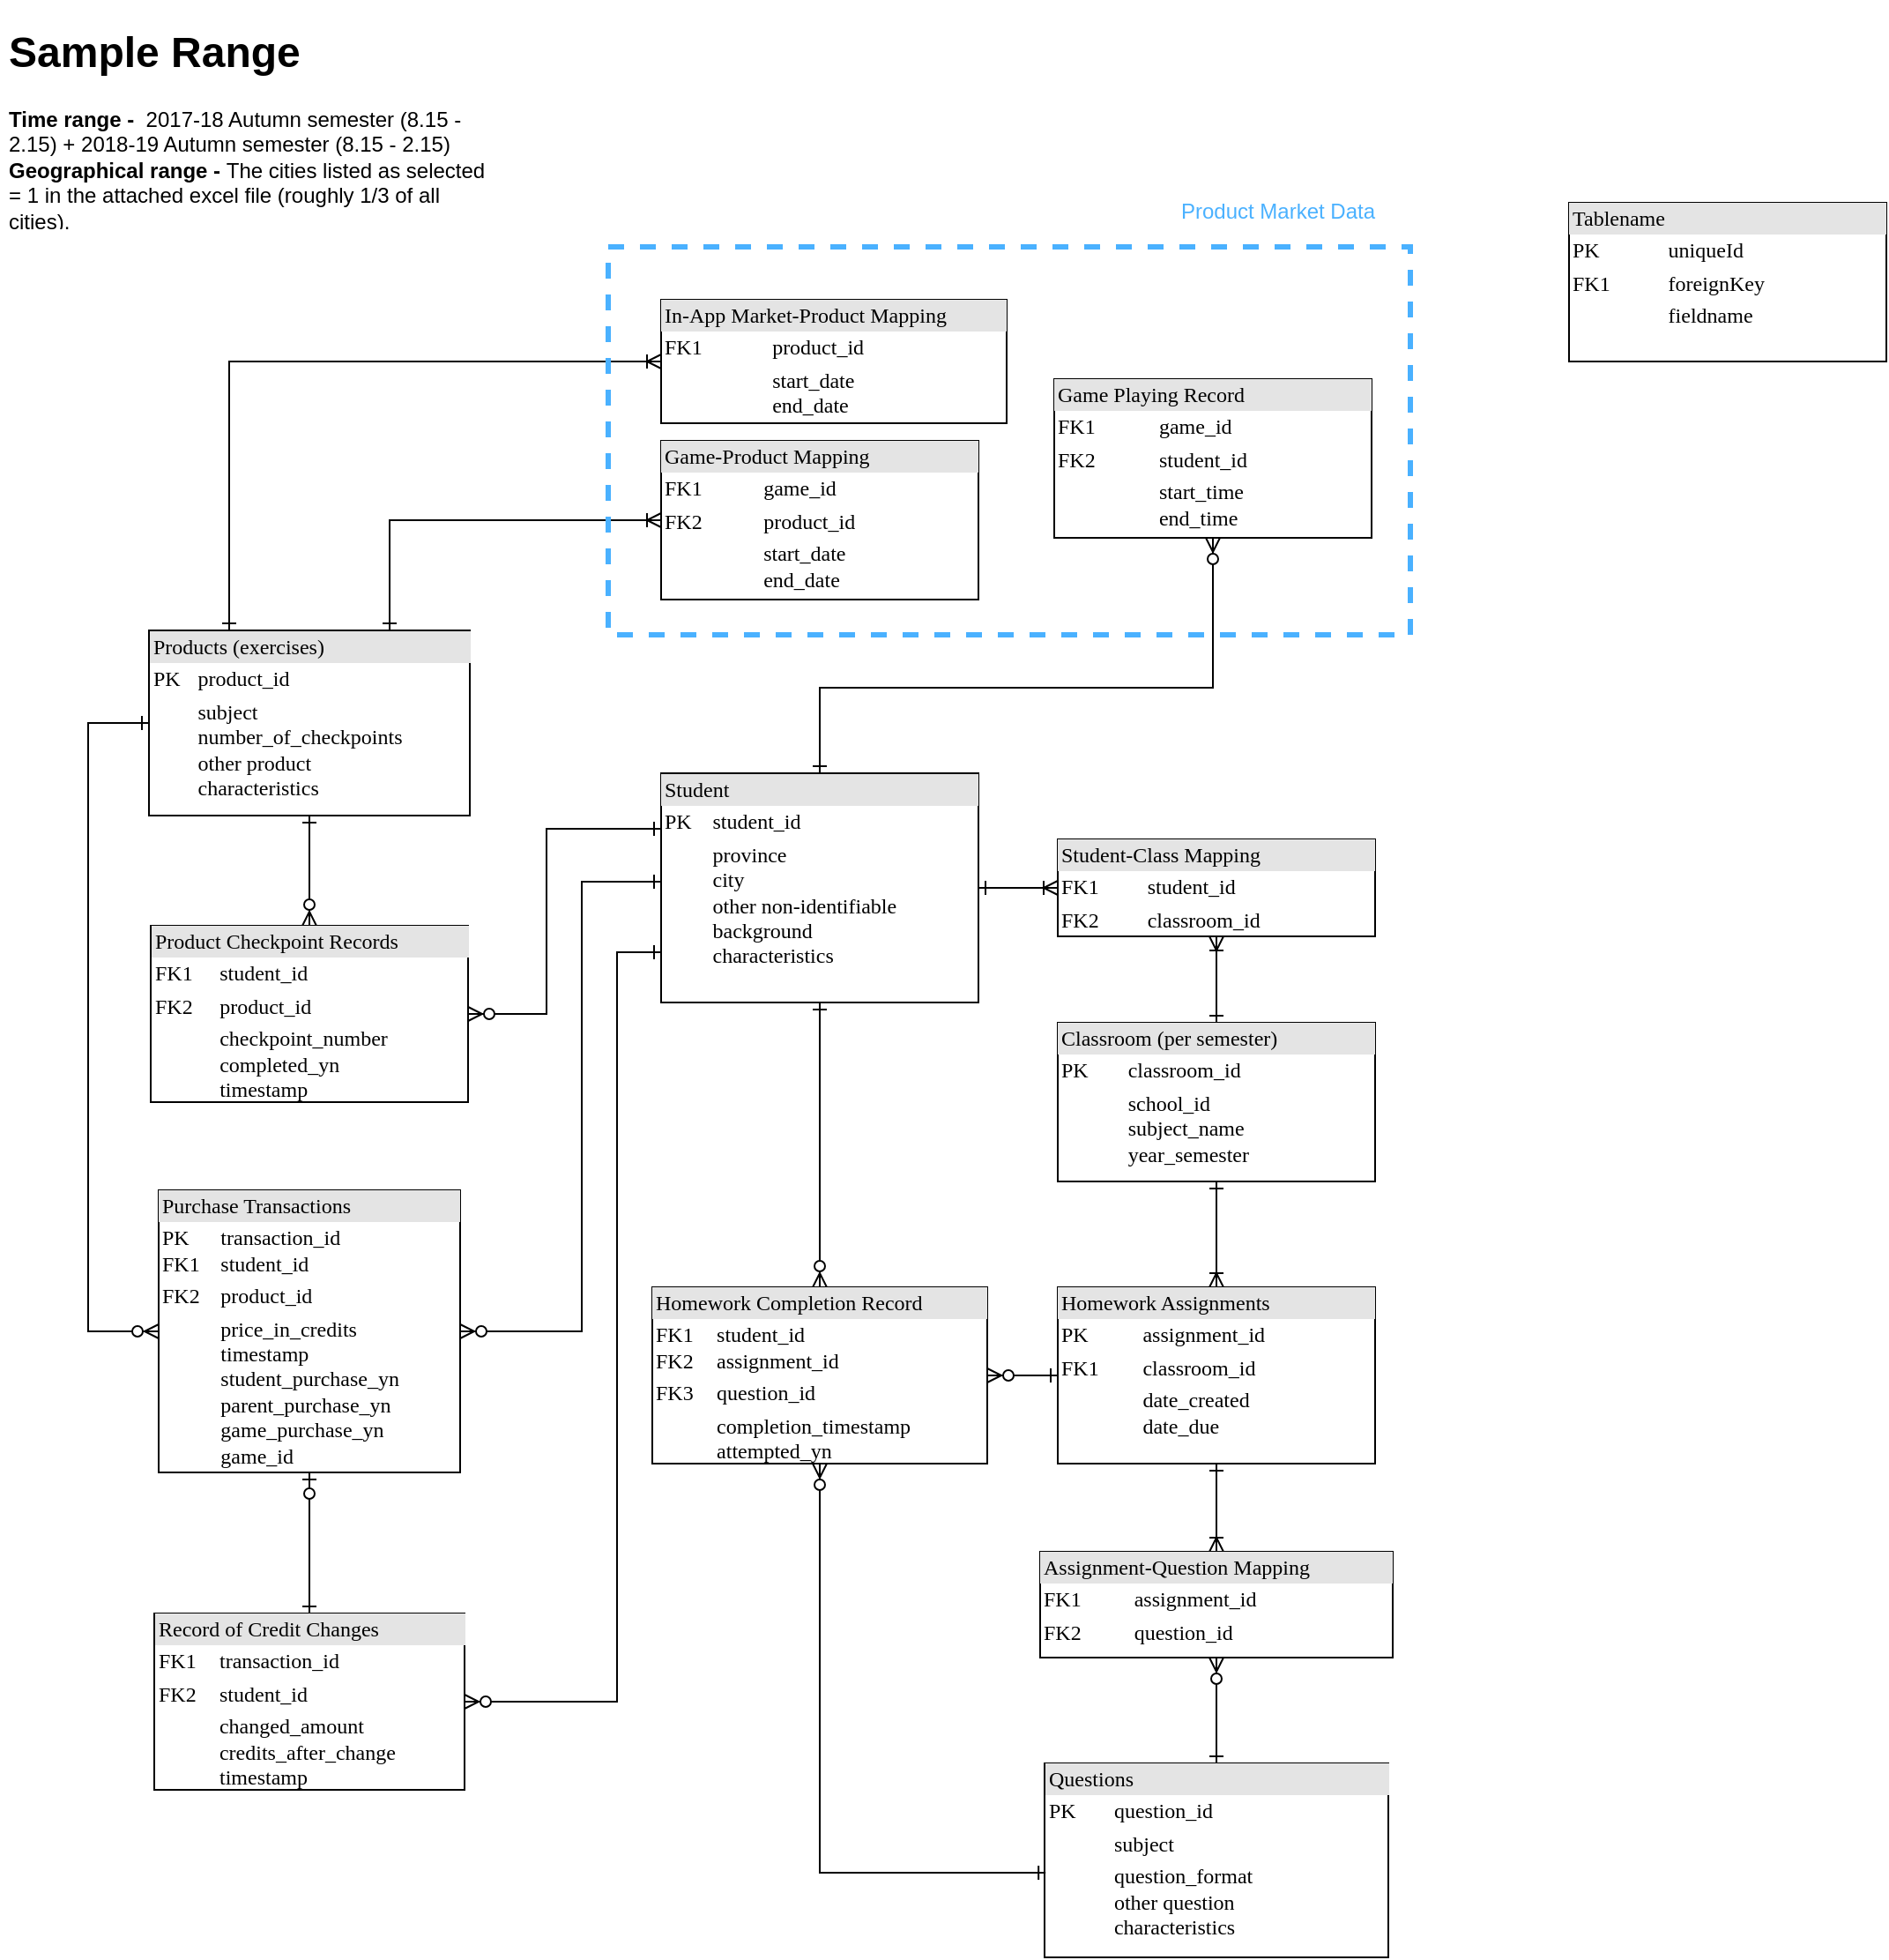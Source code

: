 <mxfile version="10.3.6" type="github"><diagram id="L-7_TeaR0YVO8-77fk-K" name="Page-1"><mxGraphModel dx="558" dy="1667" grid="1" gridSize="10" guides="1" tooltips="1" connect="1" arrows="1" fold="1" page="1" pageScale="1" pageWidth="827" pageHeight="1169" math="0" shadow="0"><root><mxCell id="0"/><mxCell id="1" parent="0"/><mxCell id="oMZmumesdzEXHa7TI7hS-1" style="edgeStyle=orthogonalEdgeStyle;rounded=0;orthogonalLoop=1;jettySize=auto;html=1;exitX=1;exitY=0.5;exitDx=0;exitDy=0;entryX=0;entryY=0.5;entryDx=0;entryDy=0;endArrow=ERoneToMany;endFill=0;startArrow=ERone;startFill=0;" parent="1" source="oMZmumesdzEXHa7TI7hS-3" target="oMZmumesdzEXHa7TI7hS-9" edge="1"><mxGeometry relative="1" as="geometry"/></mxCell><mxCell id="oMZmumesdzEXHa7TI7hS-2" style="edgeStyle=orthogonalEdgeStyle;rounded=0;orthogonalLoop=1;jettySize=auto;html=1;entryX=0.5;entryY=0;entryDx=0;entryDy=0;startArrow=ERone;startFill=0;endArrow=ERzeroToMany;endFill=1;" parent="1" source="oMZmumesdzEXHa7TI7hS-3" target="oMZmumesdzEXHa7TI7hS-16" edge="1"><mxGeometry relative="1" as="geometry"/></mxCell><mxCell id="o9hUADphmRtZOgqHBk-U-13" style="edgeStyle=orthogonalEdgeStyle;rounded=0;orthogonalLoop=1;jettySize=auto;html=1;entryX=1;entryY=0.5;entryDx=0;entryDy=0;startArrow=ERone;startFill=0;endArrow=ERzeroToMany;endFill=1;" edge="1" parent="1" source="oMZmumesdzEXHa7TI7hS-3" target="o9hUADphmRtZOgqHBk-U-2"><mxGeometry relative="1" as="geometry"><Array as="points"><mxPoint x="370" y="545"/><mxPoint x="370" y="970"/></Array></mxGeometry></mxCell><mxCell id="o9hUADphmRtZOgqHBk-U-18" style="edgeStyle=orthogonalEdgeStyle;rounded=0;orthogonalLoop=1;jettySize=auto;html=1;entryX=1;entryY=0.5;entryDx=0;entryDy=0;startArrow=ERone;startFill=0;endArrow=ERzeroToMany;endFill=1;" edge="1" parent="1" source="oMZmumesdzEXHa7TI7hS-3" target="o9hUADphmRtZOgqHBk-U-3"><mxGeometry relative="1" as="geometry"><Array as="points"><mxPoint x="350" y="505"/><mxPoint x="350" y="760"/></Array></mxGeometry></mxCell><mxCell id="o9hUADphmRtZOgqHBk-U-19" style="edgeStyle=orthogonalEdgeStyle;rounded=0;orthogonalLoop=1;jettySize=auto;html=1;entryX=1;entryY=0.5;entryDx=0;entryDy=0;startArrow=ERone;startFill=0;endArrow=ERzeroToMany;endFill=1;" edge="1" parent="1" source="oMZmumesdzEXHa7TI7hS-3" target="o9hUADphmRtZOgqHBk-U-5"><mxGeometry relative="1" as="geometry"><Array as="points"><mxPoint x="330" y="475"/><mxPoint x="330" y="580"/></Array></mxGeometry></mxCell><mxCell id="o9hUADphmRtZOgqHBk-U-26" style="edgeStyle=orthogonalEdgeStyle;rounded=0;orthogonalLoop=1;jettySize=auto;html=1;entryX=0.5;entryY=1;entryDx=0;entryDy=0;startArrow=ERone;startFill=0;endArrow=ERzeroToMany;endFill=1;" edge="1" parent="1" source="oMZmumesdzEXHa7TI7hS-3" target="o9hUADphmRtZOgqHBk-U-7"><mxGeometry relative="1" as="geometry"><Array as="points"><mxPoint x="485" y="395"/><mxPoint x="708" y="395"/></Array></mxGeometry></mxCell><mxCell id="oMZmumesdzEXHa7TI7hS-3" value="&lt;div style=&quot;box-sizing: border-box ; width: 100% ; background: #e4e4e4 ; padding: 2px&quot;&gt;Student&lt;/div&gt;&lt;table style=&quot;width: 100% ; font-size: 1em&quot; cellpadding=&quot;2&quot; cellspacing=&quot;0&quot;&gt;&lt;tbody&gt;&lt;tr&gt;&lt;td&gt;PK&lt;/td&gt;&lt;td&gt;student_id&lt;/td&gt;&lt;/tr&gt;&lt;tr&gt;&lt;td&gt;&lt;br&gt;&lt;br&gt;&lt;br&gt;&lt;br&gt;&lt;/td&gt;&lt;td&gt;province&lt;br&gt;city&lt;br&gt;other non-identifiable&lt;br&gt;background &lt;br&gt;characteristics&lt;br&gt;&lt;/td&gt;&lt;/tr&gt;&lt;/tbody&gt;&lt;/table&gt;" style="verticalAlign=top;align=left;overflow=fill;html=1;rounded=0;shadow=0;comic=0;labelBackgroundColor=none;strokeColor=#000000;strokeWidth=1;fillColor=#ffffff;fontFamily=Verdana;fontSize=12;fontColor=#000000;" parent="1" vertex="1"><mxGeometry x="395" y="443.5" width="180" height="130" as="geometry"/></mxCell><mxCell id="oMZmumesdzEXHa7TI7hS-4" value="&lt;div style=&quot;box-sizing:border-box;width:100%;background:#e4e4e4;padding:2px;&quot;&gt;Tablename&lt;/div&gt;&lt;table style=&quot;width:100%;font-size:1em;&quot; cellpadding=&quot;2&quot; cellspacing=&quot;0&quot;&gt;&lt;tr&gt;&lt;td&gt;PK&lt;/td&gt;&lt;td&gt;uniqueId&lt;/td&gt;&lt;/tr&gt;&lt;tr&gt;&lt;td&gt;FK1&lt;/td&gt;&lt;td&gt;foreignKey&lt;/td&gt;&lt;/tr&gt;&lt;tr&gt;&lt;td&gt;&lt;/td&gt;&lt;td&gt;fieldname&lt;/td&gt;&lt;/tr&gt;&lt;/table&gt;" style="verticalAlign=top;align=left;overflow=fill;html=1;rounded=0;shadow=0;comic=0;labelBackgroundColor=none;strokeColor=#000000;strokeWidth=1;fillColor=#ffffff;fontFamily=Verdana;fontSize=12;fontColor=#000000;" parent="1" vertex="1"><mxGeometry x="910" y="120" width="180" height="90" as="geometry"/></mxCell><mxCell id="oMZmumesdzEXHa7TI7hS-5" value="&lt;h1&gt;Sample Range&lt;/h1&gt;&lt;b&gt;Time range -&amp;nbsp;&lt;/b&gt;&lt;span&gt;&amp;nbsp;2017-18 Autumn semester (8.15 - 2.15)&amp;nbsp;+ 2018-19 Autumn semester (8.15 - 2.15)&lt;br&gt;&lt;/span&gt;&lt;b&gt;Geographical range -&lt;/b&gt;&lt;span&gt;&amp;nbsp;The cities listed as selected = 1 in the attached excel file (roughly 1/3 of all cities).&lt;/span&gt;&lt;br&gt;" style="text;html=1;strokeColor=none;fillColor=none;spacing=5;spacingTop=-20;whiteSpace=wrap;overflow=hidden;rounded=0;" parent="1" vertex="1"><mxGeometry x="20" y="15" width="280" height="120" as="geometry"/></mxCell><mxCell id="oMZmumesdzEXHa7TI7hS-6" style="edgeStyle=orthogonalEdgeStyle;rounded=0;orthogonalLoop=1;jettySize=auto;html=1;exitX=0.5;exitY=0;exitDx=0;exitDy=0;startArrow=ERone;startFill=0;endArrow=ERoneToMany;endFill=0;" parent="1" source="oMZmumesdzEXHa7TI7hS-8" target="oMZmumesdzEXHa7TI7hS-9" edge="1"><mxGeometry relative="1" as="geometry"/></mxCell><mxCell id="oMZmumesdzEXHa7TI7hS-7" style="edgeStyle=orthogonalEdgeStyle;rounded=0;orthogonalLoop=1;jettySize=auto;html=1;exitX=0.5;exitY=1;exitDx=0;exitDy=0;entryX=0.5;entryY=0;entryDx=0;entryDy=0;startArrow=ERone;startFill=0;endArrow=ERoneToMany;endFill=0;" parent="1" source="oMZmumesdzEXHa7TI7hS-8" target="oMZmumesdzEXHa7TI7hS-11" edge="1"><mxGeometry relative="1" as="geometry"/></mxCell><mxCell id="oMZmumesdzEXHa7TI7hS-8" value="&lt;div style=&quot;box-sizing: border-box ; width: 100% ; background: #e4e4e4 ; padding: 2px&quot;&gt;Classroom (per semester)&lt;/div&gt;&lt;table style=&quot;width: 100% ; font-size: 1em&quot; cellpadding=&quot;2&quot; cellspacing=&quot;0&quot;&gt;&lt;tbody&gt;&lt;tr&gt;&lt;td&gt;PK&lt;/td&gt;&lt;td&gt;classroom_id&lt;/td&gt;&lt;/tr&gt;&lt;tr&gt;&lt;td&gt;&lt;/td&gt;&lt;td&gt;school_id&lt;br&gt;subject_name&lt;br&gt;year_semester&lt;br&gt;&lt;/td&gt;&lt;/tr&gt;&lt;/tbody&gt;&lt;/table&gt;" style="verticalAlign=top;align=left;overflow=fill;html=1;rounded=0;shadow=0;comic=0;labelBackgroundColor=none;strokeColor=#000000;strokeWidth=1;fillColor=#ffffff;fontFamily=Verdana;fontSize=12;fontColor=#000000;" parent="1" vertex="1"><mxGeometry x="620" y="585" width="180" height="90" as="geometry"/></mxCell><mxCell id="oMZmumesdzEXHa7TI7hS-9" value="&lt;div style=&quot;box-sizing: border-box ; width: 100% ; background: #e4e4e4 ; padding: 2px&quot;&gt;Student-Class Mapping&lt;/div&gt;&lt;table style=&quot;width: 100% ; font-size: 1em&quot; cellpadding=&quot;2&quot; cellspacing=&quot;0&quot;&gt;&lt;tbody&gt;&lt;tr&gt;&lt;td&gt;FK1&lt;/td&gt;&lt;td&gt;student_id&lt;/td&gt;&lt;/tr&gt;&lt;tr&gt;&lt;td&gt;FK2&lt;/td&gt;&lt;td&gt;classroom_id&lt;/td&gt;&lt;/tr&gt;&lt;/tbody&gt;&lt;/table&gt;" style="verticalAlign=top;align=left;overflow=fill;html=1;rounded=0;shadow=0;comic=0;labelBackgroundColor=none;strokeColor=#000000;strokeWidth=1;fillColor=#ffffff;fontFamily=Verdana;fontSize=12;fontColor=#000000;" parent="1" vertex="1"><mxGeometry x="620" y="481" width="180" height="55" as="geometry"/></mxCell><mxCell id="oMZmumesdzEXHa7TI7hS-10" style="edgeStyle=orthogonalEdgeStyle;rounded=0;orthogonalLoop=1;jettySize=auto;html=1;exitX=0.5;exitY=1;exitDx=0;exitDy=0;entryX=0.5;entryY=0;entryDx=0;entryDy=0;startArrow=ERone;startFill=0;endArrow=ERoneToMany;endFill=0;" parent="1" source="oMZmumesdzEXHa7TI7hS-11" target="oMZmumesdzEXHa7TI7hS-14" edge="1"><mxGeometry relative="1" as="geometry"/></mxCell><mxCell id="oMZmumesdzEXHa7TI7hS-11" value="&lt;div style=&quot;box-sizing: border-box ; width: 100% ; background: #e4e4e4 ; padding: 2px&quot;&gt;Homework Assignments&lt;/div&gt;&lt;table style=&quot;width: 100% ; font-size: 1em&quot; cellpadding=&quot;2&quot; cellspacing=&quot;0&quot;&gt;&lt;tbody&gt;&lt;tr&gt;&lt;td&gt;PK&lt;/td&gt;&lt;td&gt;assignment_id&lt;/td&gt;&lt;/tr&gt;&lt;tr&gt;&lt;td&gt;FK1&lt;/td&gt;&lt;td&gt;classroom_id&lt;/td&gt;&lt;/tr&gt;&lt;tr&gt;&lt;td&gt;&lt;/td&gt;&lt;td&gt;date_created&lt;br&gt;date_due&lt;br&gt;&lt;/td&gt;&lt;/tr&gt;&lt;/tbody&gt;&lt;/table&gt;" style="verticalAlign=top;align=left;overflow=fill;html=1;rounded=0;shadow=0;comic=0;labelBackgroundColor=none;strokeColor=#000000;strokeWidth=1;fillColor=#ffffff;fontFamily=Verdana;fontSize=12;fontColor=#000000;" parent="1" vertex="1"><mxGeometry x="620" y="735" width="180" height="100" as="geometry"/></mxCell><mxCell id="oMZmumesdzEXHa7TI7hS-12" value="&lt;div style=&quot;box-sizing: border-box ; width: 100% ; background: #e4e4e4 ; padding: 2px&quot;&gt;Questions&lt;/div&gt;&lt;table style=&quot;width: 100% ; font-size: 1em&quot; cellpadding=&quot;2&quot; cellspacing=&quot;0&quot;&gt;&lt;tbody&gt;&lt;tr&gt;&lt;td&gt;PK&lt;/td&gt;&lt;td&gt;question_id&lt;/td&gt;&lt;/tr&gt;&lt;tr&gt;&lt;td&gt;&lt;br&gt;&lt;/td&gt;&lt;td&gt;subject&lt;/td&gt;&lt;/tr&gt;&lt;tr&gt;&lt;td&gt;&lt;/td&gt;&lt;td&gt;question_format&lt;br&gt;other question&lt;br&gt;characteristics&lt;/td&gt;&lt;/tr&gt;&lt;/tbody&gt;&lt;/table&gt;" style="verticalAlign=top;align=left;overflow=fill;html=1;rounded=0;shadow=0;comic=0;labelBackgroundColor=none;strokeColor=#000000;strokeWidth=1;fillColor=#ffffff;fontFamily=Verdana;fontSize=12;fontColor=#000000;" parent="1" vertex="1"><mxGeometry x="612.5" y="1005" width="195" height="110" as="geometry"/></mxCell><mxCell id="oMZmumesdzEXHa7TI7hS-13" style="edgeStyle=orthogonalEdgeStyle;rounded=0;orthogonalLoop=1;jettySize=auto;html=1;startArrow=ERzeroToMany;startFill=1;endArrow=ERone;endFill=0;" parent="1" source="oMZmumesdzEXHa7TI7hS-14" target="oMZmumesdzEXHa7TI7hS-12" edge="1"><mxGeometry relative="1" as="geometry"/></mxCell><mxCell id="oMZmumesdzEXHa7TI7hS-14" value="&lt;div style=&quot;box-sizing: border-box ; width: 100% ; background: #e4e4e4 ; padding: 2px&quot;&gt;Assignment-Question Mapping&lt;/div&gt;&lt;table style=&quot;width: 100% ; font-size: 1em&quot; cellpadding=&quot;2&quot; cellspacing=&quot;0&quot;&gt;&lt;tbody&gt;&lt;tr&gt;&lt;td&gt;FK1&lt;/td&gt;&lt;td&gt;assignment_id&lt;br&gt;&lt;/td&gt;&lt;/tr&gt;&lt;tr&gt;&lt;td&gt;FK2&lt;/td&gt;&lt;td&gt;question_id&lt;/td&gt;&lt;/tr&gt;&lt;/tbody&gt;&lt;/table&gt;" style="verticalAlign=top;align=left;overflow=fill;html=1;rounded=0;shadow=0;comic=0;labelBackgroundColor=none;strokeColor=#000000;strokeWidth=1;fillColor=#ffffff;fontFamily=Verdana;fontSize=12;fontColor=#000000;" parent="1" vertex="1"><mxGeometry x="610" y="885" width="200" height="60" as="geometry"/></mxCell><mxCell id="oMZmumesdzEXHa7TI7hS-15" style="edgeStyle=orthogonalEdgeStyle;rounded=0;orthogonalLoop=1;jettySize=auto;html=1;exitX=0.5;exitY=1;exitDx=0;exitDy=0;entryX=0.003;entryY=0.564;entryDx=0;entryDy=0;entryPerimeter=0;startArrow=ERzeroToMany;startFill=1;endArrow=ERone;endFill=0;" parent="1" source="oMZmumesdzEXHa7TI7hS-16" target="oMZmumesdzEXHa7TI7hS-12" edge="1"><mxGeometry relative="1" as="geometry"/></mxCell><mxCell id="o9hUADphmRtZOgqHBk-U-1" style="edgeStyle=orthogonalEdgeStyle;rounded=0;orthogonalLoop=1;jettySize=auto;html=1;exitX=1;exitY=0.5;exitDx=0;exitDy=0;startArrow=ERzeroToMany;startFill=1;endArrow=ERone;endFill=0;" edge="1" parent="1" source="oMZmumesdzEXHa7TI7hS-16" target="oMZmumesdzEXHa7TI7hS-11"><mxGeometry relative="1" as="geometry"/></mxCell><mxCell id="oMZmumesdzEXHa7TI7hS-16" value="&lt;div style=&quot;box-sizing: border-box ; width: 100% ; background: #e4e4e4 ; padding: 2px&quot;&gt;Homework Completion Record&lt;/div&gt;&lt;table style=&quot;width: 100% ; font-size: 1em&quot; cellpadding=&quot;2&quot; cellspacing=&quot;0&quot;&gt;&lt;tbody&gt;&lt;tr&gt;&lt;td&gt;FK1&lt;br&gt;FK2&lt;/td&gt;&lt;td&gt;student_id&lt;br&gt;assignment_id&lt;/td&gt;&lt;/tr&gt;&lt;tr&gt;&lt;td&gt;FK3&lt;/td&gt;&lt;td&gt;question_id&lt;/td&gt;&lt;/tr&gt;&lt;tr&gt;&lt;td&gt;&lt;/td&gt;&lt;td&gt;completion_timestamp&lt;br&gt;attempted_yn&lt;br&gt;correct_yn&lt;br&gt;&lt;br&gt;&lt;/td&gt;&lt;/tr&gt;&lt;/tbody&gt;&lt;/table&gt;" style="verticalAlign=top;align=left;overflow=fill;html=1;rounded=0;shadow=0;comic=0;labelBackgroundColor=none;strokeColor=#000000;strokeWidth=1;fillColor=#ffffff;fontFamily=Verdana;fontSize=12;fontColor=#000000;" parent="1" vertex="1"><mxGeometry x="390" y="735" width="190" height="100" as="geometry"/></mxCell><mxCell id="o9hUADphmRtZOgqHBk-U-2" value="&lt;div style=&quot;box-sizing: border-box ; width: 100% ; background: #e4e4e4 ; padding: 2px&quot;&gt;Record of Credit Changes&lt;/div&gt;&lt;table style=&quot;width: 100% ; font-size: 1em&quot; cellpadding=&quot;2&quot; cellspacing=&quot;0&quot;&gt;&lt;tbody&gt;&lt;tr&gt;&lt;td&gt;FK1&lt;/td&gt;&lt;td&gt;transaction_id&lt;/td&gt;&lt;/tr&gt;&lt;tr&gt;&lt;td&gt;FK2&lt;/td&gt;&lt;td&gt;student_id&lt;/td&gt;&lt;/tr&gt;&lt;tr&gt;&lt;td&gt;&lt;/td&gt;&lt;td&gt;changed_amount&lt;br&gt;credits_after_change&lt;br&gt;timestamp&lt;/td&gt;&lt;/tr&gt;&lt;/tbody&gt;&lt;/table&gt;" style="verticalAlign=top;align=left;overflow=fill;html=1;rounded=0;shadow=0;comic=0;labelBackgroundColor=none;strokeColor=#000000;strokeWidth=1;fillColor=#ffffff;fontFamily=Verdana;fontSize=12;fontColor=#000000;" vertex="1" parent="1"><mxGeometry x="107.5" y="920" width="176" height="100" as="geometry"/></mxCell><mxCell id="o9hUADphmRtZOgqHBk-U-14" style="edgeStyle=orthogonalEdgeStyle;rounded=0;orthogonalLoop=1;jettySize=auto;html=1;entryX=0.5;entryY=0;entryDx=0;entryDy=0;startArrow=ERzeroToOne;startFill=1;endArrow=ERone;endFill=0;" edge="1" parent="1" source="o9hUADphmRtZOgqHBk-U-3" target="o9hUADphmRtZOgqHBk-U-2"><mxGeometry relative="1" as="geometry"/></mxCell><mxCell id="o9hUADphmRtZOgqHBk-U-3" value="&lt;div style=&quot;box-sizing: border-box ; width: 100% ; background: #e4e4e4 ; padding: 2px&quot;&gt;Purchase Transactions&lt;/div&gt;&lt;table style=&quot;width: 100% ; font-size: 1em&quot; cellpadding=&quot;2&quot; cellspacing=&quot;0&quot;&gt;&lt;tbody&gt;&lt;tr&gt;&lt;td&gt;PK&lt;br&gt;FK1&lt;/td&gt;&lt;td&gt;transaction_id&lt;br&gt;student_id&lt;/td&gt;&lt;/tr&gt;&lt;tr&gt;&lt;td&gt;FK2&lt;br&gt;&lt;/td&gt;&lt;td&gt;product_id&lt;br&gt;&lt;/td&gt;&lt;/tr&gt;&lt;tr&gt;&lt;td&gt;&lt;br&gt;&lt;/td&gt;&lt;td&gt;price_in_credits&lt;br&gt;timestamp&lt;br&gt;student_purchase_yn&lt;br&gt;parent_purchase_yn&lt;br&gt;game_purchase_yn&lt;br&gt;game_id&lt;br&gt;&lt;br&gt;&lt;/td&gt;&lt;/tr&gt;&lt;/tbody&gt;&lt;/table&gt;" style="verticalAlign=top;align=left;overflow=fill;html=1;rounded=0;shadow=0;comic=0;labelBackgroundColor=none;strokeColor=#000000;strokeWidth=1;fillColor=#ffffff;fontFamily=Verdana;fontSize=12;fontColor=#000000;" vertex="1" parent="1"><mxGeometry x="110" y="680" width="171" height="160" as="geometry"/></mxCell><mxCell id="o9hUADphmRtZOgqHBk-U-22" style="edgeStyle=orthogonalEdgeStyle;rounded=0;orthogonalLoop=1;jettySize=auto;html=1;startArrow=ERone;startFill=0;endArrow=ERzeroToMany;endFill=1;" edge="1" parent="1" source="o9hUADphmRtZOgqHBk-U-4" target="o9hUADphmRtZOgqHBk-U-5"><mxGeometry relative="1" as="geometry"/></mxCell><mxCell id="o9hUADphmRtZOgqHBk-U-23" style="edgeStyle=orthogonalEdgeStyle;rounded=0;orthogonalLoop=1;jettySize=auto;html=1;entryX=0;entryY=0.5;entryDx=0;entryDy=0;startArrow=ERone;startFill=0;endArrow=ERzeroToMany;endFill=1;" edge="1" parent="1" source="o9hUADphmRtZOgqHBk-U-4" target="o9hUADphmRtZOgqHBk-U-3"><mxGeometry relative="1" as="geometry"><Array as="points"><mxPoint x="70" y="415"/><mxPoint x="70" y="760"/></Array></mxGeometry></mxCell><mxCell id="o9hUADphmRtZOgqHBk-U-4" value="&lt;div style=&quot;box-sizing: border-box ; width: 100% ; background: #e4e4e4 ; padding: 2px&quot;&gt;Products (exercises)&lt;/div&gt;&lt;table style=&quot;width: 100% ; font-size: 1em&quot; cellpadding=&quot;2&quot; cellspacing=&quot;0&quot;&gt;&lt;tbody&gt;&lt;tr&gt;&lt;td&gt;PK&lt;/td&gt;&lt;td&gt;product_id&lt;/td&gt;&lt;/tr&gt;&lt;tr&gt;&lt;td&gt;&lt;/td&gt;&lt;td&gt;subject&lt;br&gt;number_of_checkpoints&lt;br&gt;other product&lt;br&gt;characteristics&lt;br&gt;&lt;br&gt;&lt;/td&gt;&lt;/tr&gt;&lt;/tbody&gt;&lt;/table&gt;" style="verticalAlign=top;align=left;overflow=fill;html=1;rounded=0;shadow=0;comic=0;labelBackgroundColor=none;strokeColor=#000000;strokeWidth=1;fillColor=#ffffff;fontFamily=Verdana;fontSize=12;fontColor=#000000;" vertex="1" parent="1"><mxGeometry x="104.5" y="362.5" width="182" height="105" as="geometry"/></mxCell><mxCell id="o9hUADphmRtZOgqHBk-U-5" value="&lt;div style=&quot;box-sizing: border-box ; width: 100% ; background: #e4e4e4 ; padding: 2px&quot;&gt;Product Checkpoint Records&lt;/div&gt;&lt;table style=&quot;width: 100% ; font-size: 1em&quot; cellpadding=&quot;2&quot; cellspacing=&quot;0&quot;&gt;&lt;tbody&gt;&lt;tr&gt;&lt;td&gt;FK1&lt;/td&gt;&lt;td&gt;student_id&lt;/td&gt;&lt;/tr&gt;&lt;tr&gt;&lt;td&gt;FK2&lt;/td&gt;&lt;td&gt;product_id&lt;/td&gt;&lt;/tr&gt;&lt;tr&gt;&lt;td&gt;&lt;/td&gt;&lt;td&gt;checkpoint_number&lt;br&gt;completed_yn&lt;br&gt;timestamp&lt;/td&gt;&lt;/tr&gt;&lt;/tbody&gt;&lt;/table&gt;" style="verticalAlign=top;align=left;overflow=fill;html=1;rounded=0;shadow=0;comic=0;labelBackgroundColor=none;strokeColor=#000000;strokeWidth=1;fillColor=#ffffff;fontFamily=Verdana;fontSize=12;fontColor=#000000;" vertex="1" parent="1"><mxGeometry x="105.5" y="530" width="180" height="100" as="geometry"/></mxCell><mxCell id="o9hUADphmRtZOgqHBk-U-28" style="edgeStyle=orthogonalEdgeStyle;rounded=0;orthogonalLoop=1;jettySize=auto;html=1;entryX=0.75;entryY=0;entryDx=0;entryDy=0;startArrow=ERoneToMany;startFill=0;endArrow=ERone;endFill=0;" edge="1" parent="1" source="o9hUADphmRtZOgqHBk-U-6" target="o9hUADphmRtZOgqHBk-U-4"><mxGeometry relative="1" as="geometry"/></mxCell><mxCell id="o9hUADphmRtZOgqHBk-U-6" value="&lt;div style=&quot;box-sizing: border-box ; width: 100% ; background: #e4e4e4 ; padding: 2px&quot;&gt;Game-Product Mapping&lt;/div&gt;&lt;table style=&quot;width: 100% ; font-size: 1em&quot; cellpadding=&quot;2&quot; cellspacing=&quot;0&quot;&gt;&lt;tbody&gt;&lt;tr&gt;&lt;td&gt;FK1&lt;/td&gt;&lt;td&gt;game_id&lt;/td&gt;&lt;/tr&gt;&lt;tr&gt;&lt;td&gt;FK2&lt;/td&gt;&lt;td&gt;product_id&lt;/td&gt;&lt;/tr&gt;&lt;tr&gt;&lt;td&gt;&lt;/td&gt;&lt;td&gt;start_date&lt;br&gt;end_date&lt;/td&gt;&lt;/tr&gt;&lt;/tbody&gt;&lt;/table&gt;" style="verticalAlign=top;align=left;overflow=fill;html=1;rounded=0;shadow=0;comic=0;labelBackgroundColor=none;strokeColor=#000000;strokeWidth=1;fillColor=#ffffff;fontFamily=Verdana;fontSize=12;fontColor=#000000;" vertex="1" parent="1"><mxGeometry x="395" y="255" width="180" height="90" as="geometry"/></mxCell><mxCell id="o9hUADphmRtZOgqHBk-U-7" value="&lt;div style=&quot;box-sizing: border-box ; width: 100% ; background: #e4e4e4 ; padding: 2px&quot;&gt;Game Playing Record&lt;/div&gt;&lt;table style=&quot;width: 100% ; font-size: 1em&quot; cellpadding=&quot;2&quot; cellspacing=&quot;0&quot;&gt;&lt;tbody&gt;&lt;tr&gt;&lt;td&gt;FK1&lt;/td&gt;&lt;td&gt;game_id&lt;/td&gt;&lt;/tr&gt;&lt;tr&gt;&lt;td&gt;FK2&lt;/td&gt;&lt;td&gt;student_id&lt;/td&gt;&lt;/tr&gt;&lt;tr&gt;&lt;td&gt;&lt;/td&gt;&lt;td&gt;start_time&lt;br&gt;end_time&lt;/td&gt;&lt;/tr&gt;&lt;/tbody&gt;&lt;/table&gt;" style="verticalAlign=top;align=left;overflow=fill;html=1;rounded=0;shadow=0;comic=0;labelBackgroundColor=none;strokeColor=#000000;strokeWidth=1;fillColor=#ffffff;fontFamily=Verdana;fontSize=12;fontColor=#000000;" vertex="1" parent="1"><mxGeometry x="618" y="220" width="180" height="90" as="geometry"/></mxCell><mxCell id="o9hUADphmRtZOgqHBk-U-27" style="edgeStyle=orthogonalEdgeStyle;rounded=0;orthogonalLoop=1;jettySize=auto;html=1;entryX=0.25;entryY=0;entryDx=0;entryDy=0;startArrow=ERoneToMany;startFill=0;endArrow=ERone;endFill=0;" edge="1" parent="1" source="o9hUADphmRtZOgqHBk-U-12" target="o9hUADphmRtZOgqHBk-U-4"><mxGeometry relative="1" as="geometry"/></mxCell><mxCell id="o9hUADphmRtZOgqHBk-U-12" value="&lt;div style=&quot;box-sizing: border-box ; width: 100% ; background: #e4e4e4 ; padding: 2px&quot;&gt;In-App Market-Product Mapping&lt;/div&gt;&lt;table style=&quot;width: 100% ; font-size: 1em&quot; cellpadding=&quot;2&quot; cellspacing=&quot;0&quot;&gt;&lt;tbody&gt;&lt;tr&gt;&lt;td&gt;FK1&lt;/td&gt;&lt;td&gt;product_id&lt;/td&gt;&lt;/tr&gt;&lt;tr&gt;&lt;td&gt;&lt;/td&gt;&lt;td&gt;start_date&lt;br&gt;end_date&lt;/td&gt;&lt;/tr&gt;&lt;/tbody&gt;&lt;/table&gt;" style="verticalAlign=top;align=left;overflow=fill;html=1;rounded=0;shadow=0;comic=0;labelBackgroundColor=none;strokeColor=#000000;strokeWidth=1;fillColor=#ffffff;fontFamily=Verdana;fontSize=12;fontColor=#000000;" vertex="1" parent="1"><mxGeometry x="395" y="175" width="196" height="70" as="geometry"/></mxCell><mxCell id="o9hUADphmRtZOgqHBk-U-33" value="" style="group" vertex="1" connectable="0" parent="1"><mxGeometry x="365" y="115" width="455" height="250" as="geometry"/></mxCell><mxCell id="o9hUADphmRtZOgqHBk-U-31" value="" style="rounded=0;whiteSpace=wrap;html=1;dashed=1;strokeColor=#4AB1FF;strokeWidth=3;fillColor=none;" vertex="1" parent="o9hUADphmRtZOgqHBk-U-33"><mxGeometry y="30" width="455" height="220" as="geometry"/></mxCell><mxCell id="o9hUADphmRtZOgqHBk-U-32" value="Product Market Data" style="text;html=1;strokeColor=none;fillColor=none;align=center;verticalAlign=middle;whiteSpace=wrap;rounded=0;dashed=1;fontColor=#4AB1FF;" vertex="1" parent="o9hUADphmRtZOgqHBk-U-33"><mxGeometry x="315" width="130" height="20" as="geometry"/></mxCell></root></mxGraphModel></diagram></mxfile>